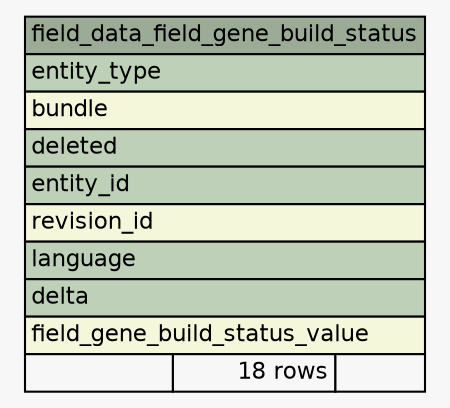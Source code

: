 // dot 2.30.1 on Mac OS X 10.8.3
// SchemaSpy rev 590
digraph "field_data_field_gene_build_status" {
  graph [
    rankdir="RL"
    bgcolor="#f7f7f7"
    nodesep="0.18"
    ranksep="0.46"
    fontname="Helvetica"
    fontsize="11"
  ];
  node [
    fontname="Helvetica"
    fontsize="11"
    shape="plaintext"
  ];
  edge [
    arrowsize="0.8"
  ];
  "field_data_field_gene_build_status" [
    label=<
    <TABLE BORDER="0" CELLBORDER="1" CELLSPACING="0" BGCOLOR="#ffffff">
      <TR><TD COLSPAN="3" BGCOLOR="#9bab96" ALIGN="CENTER">field_data_field_gene_build_status</TD></TR>
      <TR><TD PORT="entity_type" COLSPAN="3" BGCOLOR="#bed1b8" ALIGN="LEFT">entity_type</TD></TR>
      <TR><TD PORT="bundle" COLSPAN="3" BGCOLOR="#f4f7da" ALIGN="LEFT">bundle</TD></TR>
      <TR><TD PORT="deleted" COLSPAN="3" BGCOLOR="#bed1b8" ALIGN="LEFT">deleted</TD></TR>
      <TR><TD PORT="entity_id" COLSPAN="3" BGCOLOR="#bed1b8" ALIGN="LEFT">entity_id</TD></TR>
      <TR><TD PORT="revision_id" COLSPAN="3" BGCOLOR="#f4f7da" ALIGN="LEFT">revision_id</TD></TR>
      <TR><TD PORT="language" COLSPAN="3" BGCOLOR="#bed1b8" ALIGN="LEFT">language</TD></TR>
      <TR><TD PORT="delta" COLSPAN="3" BGCOLOR="#bed1b8" ALIGN="LEFT">delta</TD></TR>
      <TR><TD PORT="field_gene_build_status_value" COLSPAN="3" BGCOLOR="#f4f7da" ALIGN="LEFT">field_gene_build_status_value</TD></TR>
      <TR><TD ALIGN="LEFT" BGCOLOR="#f7f7f7">  </TD><TD ALIGN="RIGHT" BGCOLOR="#f7f7f7">18 rows</TD><TD ALIGN="RIGHT" BGCOLOR="#f7f7f7">  </TD></TR>
    </TABLE>>
    URL="tables/field_data_field_gene_build_status.html"
    tooltip="field_data_field_gene_build_status"
  ];
}
